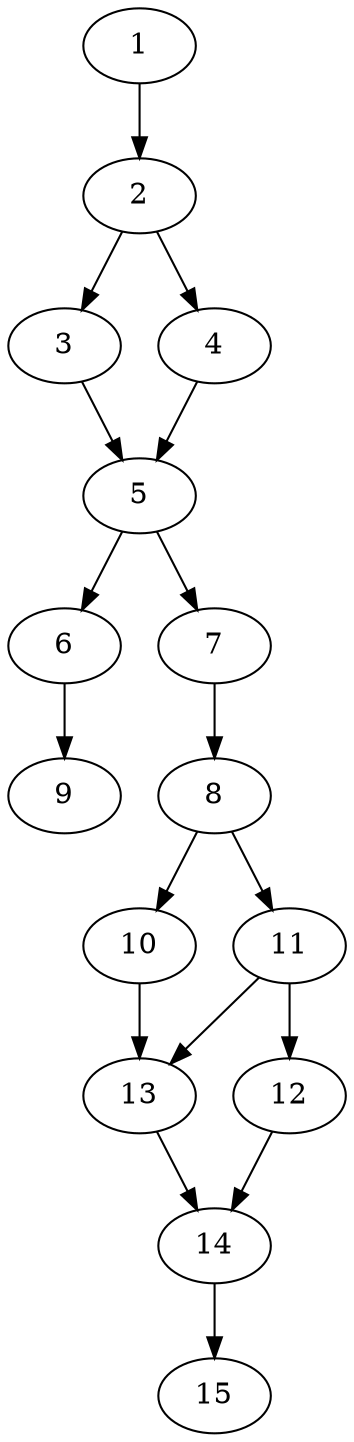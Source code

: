 // DAG automatically generated by daggen at Thu Oct  3 13:59:27 2019
// ./daggen --dot -n 15 --ccr 0.5 --fat 0.3 --regular 0.5 --density 0.6 --mindata 5242880 --maxdata 52428800 
digraph G {
  1 [size="20109312", alpha="0.17", expect_size="10054656"] 
  1 -> 2 [size ="10054656"]
  2 [size="47486976", alpha="0.13", expect_size="23743488"] 
  2 -> 3 [size ="23743488"]
  2 -> 4 [size ="23743488"]
  3 [size="19644416", alpha="0.19", expect_size="9822208"] 
  3 -> 5 [size ="9822208"]
  4 [size="71522304", alpha="0.15", expect_size="35761152"] 
  4 -> 5 [size ="35761152"]
  5 [size="92624896", alpha="0.18", expect_size="46312448"] 
  5 -> 6 [size ="46312448"]
  5 -> 7 [size ="46312448"]
  6 [size="26812416", alpha="0.03", expect_size="13406208"] 
  6 -> 9 [size ="13406208"]
  7 [size="103399424", alpha="0.11", expect_size="51699712"] 
  7 -> 8 [size ="51699712"]
  8 [size="12042240", alpha="0.09", expect_size="6021120"] 
  8 -> 10 [size ="6021120"]
  8 -> 11 [size ="6021120"]
  9 [size="55281664", alpha="0.02", expect_size="27640832"] 
  10 [size="19390464", alpha="0.06", expect_size="9695232"] 
  10 -> 13 [size ="9695232"]
  11 [size="71360512", alpha="0.13", expect_size="35680256"] 
  11 -> 12 [size ="35680256"]
  11 -> 13 [size ="35680256"]
  12 [size="56680448", alpha="0.13", expect_size="28340224"] 
  12 -> 14 [size ="28340224"]
  13 [size="23064576", alpha="0.04", expect_size="11532288"] 
  13 -> 14 [size ="11532288"]
  14 [size="19120128", alpha="0.05", expect_size="9560064"] 
  14 -> 15 [size ="9560064"]
  15 [size="90064896", alpha="0.12", expect_size="45032448"] 
}
